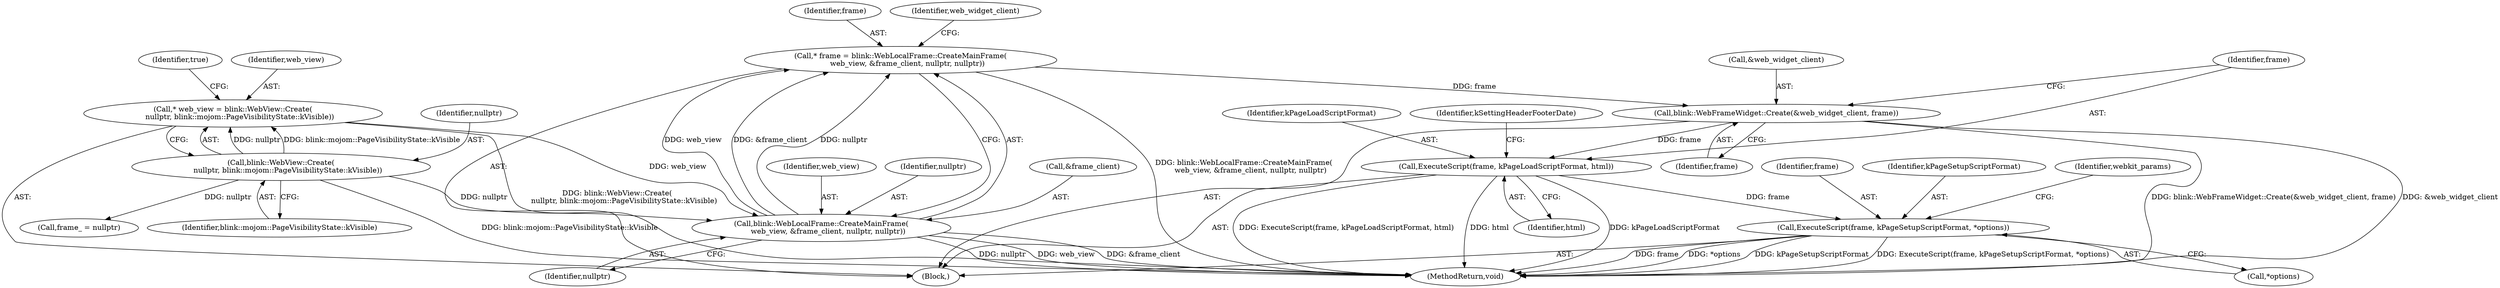 digraph "0_Chrome_c59ad14fc61393a50b2ca3e89c7ecaba7028c4c4_1@pointer" {
"1000217" [label="(Call,ExecuteScript(frame, kPageSetupScriptFormat, *options))"];
"1000157" [label="(Call,ExecuteScript(frame, kPageLoadScriptFormat, html))"];
"1000152" [label="(Call,blink::WebFrameWidget::Create(&web_widget_client, frame))"];
"1000143" [label="(Call,* frame = blink::WebLocalFrame::CreateMainFrame(\n      web_view, &frame_client, nullptr, nullptr))"];
"1000145" [label="(Call,blink::WebLocalFrame::CreateMainFrame(\n      web_view, &frame_client, nullptr, nullptr))"];
"1000119" [label="(Call,* web_view = blink::WebView::Create(\n      nullptr, blink::mojom::PageVisibilityState::kVisible))"];
"1000121" [label="(Call,blink::WebView::Create(\n      nullptr, blink::mojom::PageVisibilityState::kVisible))"];
"1000143" [label="(Call,* frame = blink::WebLocalFrame::CreateMainFrame(\n      web_view, &frame_client, nullptr, nullptr))"];
"1000220" [label="(Call,*options)"];
"1000150" [label="(Identifier,nullptr)"];
"1000218" [label="(Identifier,frame)"];
"1000123" [label="(Identifier,blink::mojom::PageVisibilityState::kVisible)"];
"1000152" [label="(Call,blink::WebFrameWidget::Create(&web_widget_client, frame))"];
"1000155" [label="(Identifier,frame)"];
"1000125" [label="(Identifier,true)"];
"1000119" [label="(Call,* web_view = blink::WebView::Create(\n      nullptr, blink::mojom::PageVisibilityState::kVisible))"];
"1000159" [label="(Identifier,kPageLoadScriptFormat)"];
"1000120" [label="(Identifier,web_view)"];
"1000162" [label="(Identifier,kSettingHeaderFooterDate)"];
"1000219" [label="(Identifier,kPageSetupScriptFormat)"];
"1000145" [label="(Call,blink::WebLocalFrame::CreateMainFrame(\n      web_view, &frame_client, nullptr, nullptr))"];
"1000217" [label="(Call,ExecuteScript(frame, kPageSetupScriptFormat, *options))"];
"1000157" [label="(Call,ExecuteScript(frame, kPageLoadScriptFormat, html))"];
"1000108" [label="(Block,)"];
"1000144" [label="(Identifier,frame)"];
"1000146" [label="(Identifier,web_view)"];
"1000121" [label="(Call,blink::WebView::Create(\n      nullptr, blink::mojom::PageVisibilityState::kVisible))"];
"1000237" [label="(MethodReturn,void)"];
"1000158" [label="(Identifier,frame)"];
"1000149" [label="(Identifier,nullptr)"];
"1000153" [label="(Call,&web_widget_client)"];
"1000154" [label="(Identifier,web_widget_client)"];
"1000122" [label="(Identifier,nullptr)"];
"1000225" [label="(Identifier,webkit_params)"];
"1000160" [label="(Identifier,html)"];
"1000147" [label="(Call,&frame_client)"];
"1000136" [label="(Call,frame_ = nullptr)"];
"1000217" -> "1000108"  [label="AST: "];
"1000217" -> "1000220"  [label="CFG: "];
"1000218" -> "1000217"  [label="AST: "];
"1000219" -> "1000217"  [label="AST: "];
"1000220" -> "1000217"  [label="AST: "];
"1000225" -> "1000217"  [label="CFG: "];
"1000217" -> "1000237"  [label="DDG: kPageSetupScriptFormat"];
"1000217" -> "1000237"  [label="DDG: ExecuteScript(frame, kPageSetupScriptFormat, *options)"];
"1000217" -> "1000237"  [label="DDG: frame"];
"1000217" -> "1000237"  [label="DDG: *options"];
"1000157" -> "1000217"  [label="DDG: frame"];
"1000157" -> "1000108"  [label="AST: "];
"1000157" -> "1000160"  [label="CFG: "];
"1000158" -> "1000157"  [label="AST: "];
"1000159" -> "1000157"  [label="AST: "];
"1000160" -> "1000157"  [label="AST: "];
"1000162" -> "1000157"  [label="CFG: "];
"1000157" -> "1000237"  [label="DDG: kPageLoadScriptFormat"];
"1000157" -> "1000237"  [label="DDG: ExecuteScript(frame, kPageLoadScriptFormat, html)"];
"1000157" -> "1000237"  [label="DDG: html"];
"1000152" -> "1000157"  [label="DDG: frame"];
"1000152" -> "1000108"  [label="AST: "];
"1000152" -> "1000155"  [label="CFG: "];
"1000153" -> "1000152"  [label="AST: "];
"1000155" -> "1000152"  [label="AST: "];
"1000158" -> "1000152"  [label="CFG: "];
"1000152" -> "1000237"  [label="DDG: blink::WebFrameWidget::Create(&web_widget_client, frame)"];
"1000152" -> "1000237"  [label="DDG: &web_widget_client"];
"1000143" -> "1000152"  [label="DDG: frame"];
"1000143" -> "1000108"  [label="AST: "];
"1000143" -> "1000145"  [label="CFG: "];
"1000144" -> "1000143"  [label="AST: "];
"1000145" -> "1000143"  [label="AST: "];
"1000154" -> "1000143"  [label="CFG: "];
"1000143" -> "1000237"  [label="DDG: blink::WebLocalFrame::CreateMainFrame(\n      web_view, &frame_client, nullptr, nullptr)"];
"1000145" -> "1000143"  [label="DDG: web_view"];
"1000145" -> "1000143"  [label="DDG: &frame_client"];
"1000145" -> "1000143"  [label="DDG: nullptr"];
"1000145" -> "1000150"  [label="CFG: "];
"1000146" -> "1000145"  [label="AST: "];
"1000147" -> "1000145"  [label="AST: "];
"1000149" -> "1000145"  [label="AST: "];
"1000150" -> "1000145"  [label="AST: "];
"1000145" -> "1000237"  [label="DDG: nullptr"];
"1000145" -> "1000237"  [label="DDG: web_view"];
"1000145" -> "1000237"  [label="DDG: &frame_client"];
"1000119" -> "1000145"  [label="DDG: web_view"];
"1000121" -> "1000145"  [label="DDG: nullptr"];
"1000119" -> "1000108"  [label="AST: "];
"1000119" -> "1000121"  [label="CFG: "];
"1000120" -> "1000119"  [label="AST: "];
"1000121" -> "1000119"  [label="AST: "];
"1000125" -> "1000119"  [label="CFG: "];
"1000119" -> "1000237"  [label="DDG: blink::WebView::Create(\n      nullptr, blink::mojom::PageVisibilityState::kVisible)"];
"1000121" -> "1000119"  [label="DDG: nullptr"];
"1000121" -> "1000119"  [label="DDG: blink::mojom::PageVisibilityState::kVisible"];
"1000121" -> "1000123"  [label="CFG: "];
"1000122" -> "1000121"  [label="AST: "];
"1000123" -> "1000121"  [label="AST: "];
"1000121" -> "1000237"  [label="DDG: blink::mojom::PageVisibilityState::kVisible"];
"1000121" -> "1000136"  [label="DDG: nullptr"];
}
